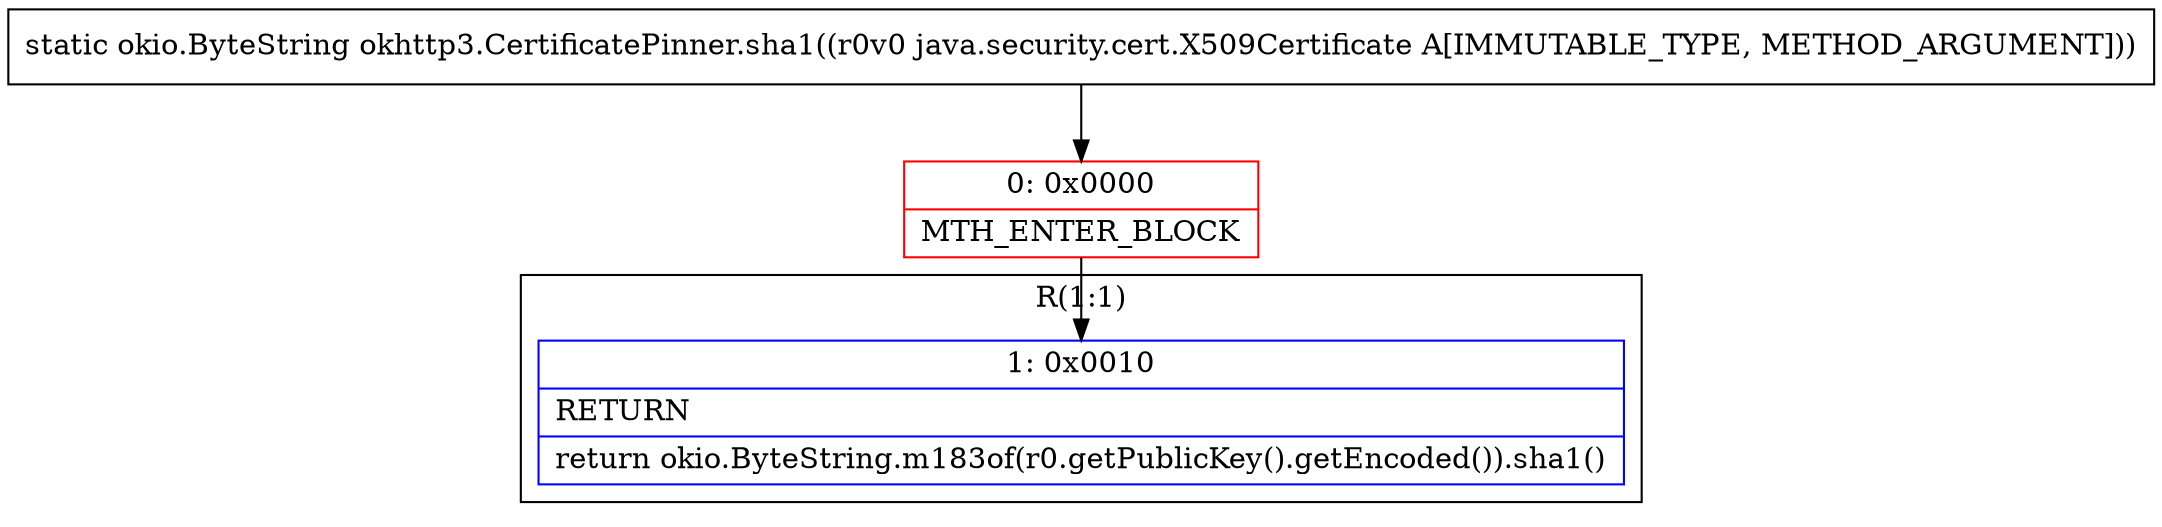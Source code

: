 digraph "CFG forokhttp3.CertificatePinner.sha1(Ljava\/security\/cert\/X509Certificate;)Lokio\/ByteString;" {
subgraph cluster_Region_252454780 {
label = "R(1:1)";
node [shape=record,color=blue];
Node_1 [shape=record,label="{1\:\ 0x0010|RETURN\l|return okio.ByteString.m183of(r0.getPublicKey().getEncoded()).sha1()\l}"];
}
Node_0 [shape=record,color=red,label="{0\:\ 0x0000|MTH_ENTER_BLOCK\l}"];
MethodNode[shape=record,label="{static okio.ByteString okhttp3.CertificatePinner.sha1((r0v0 java.security.cert.X509Certificate A[IMMUTABLE_TYPE, METHOD_ARGUMENT])) }"];
MethodNode -> Node_0;
Node_0 -> Node_1;
}

